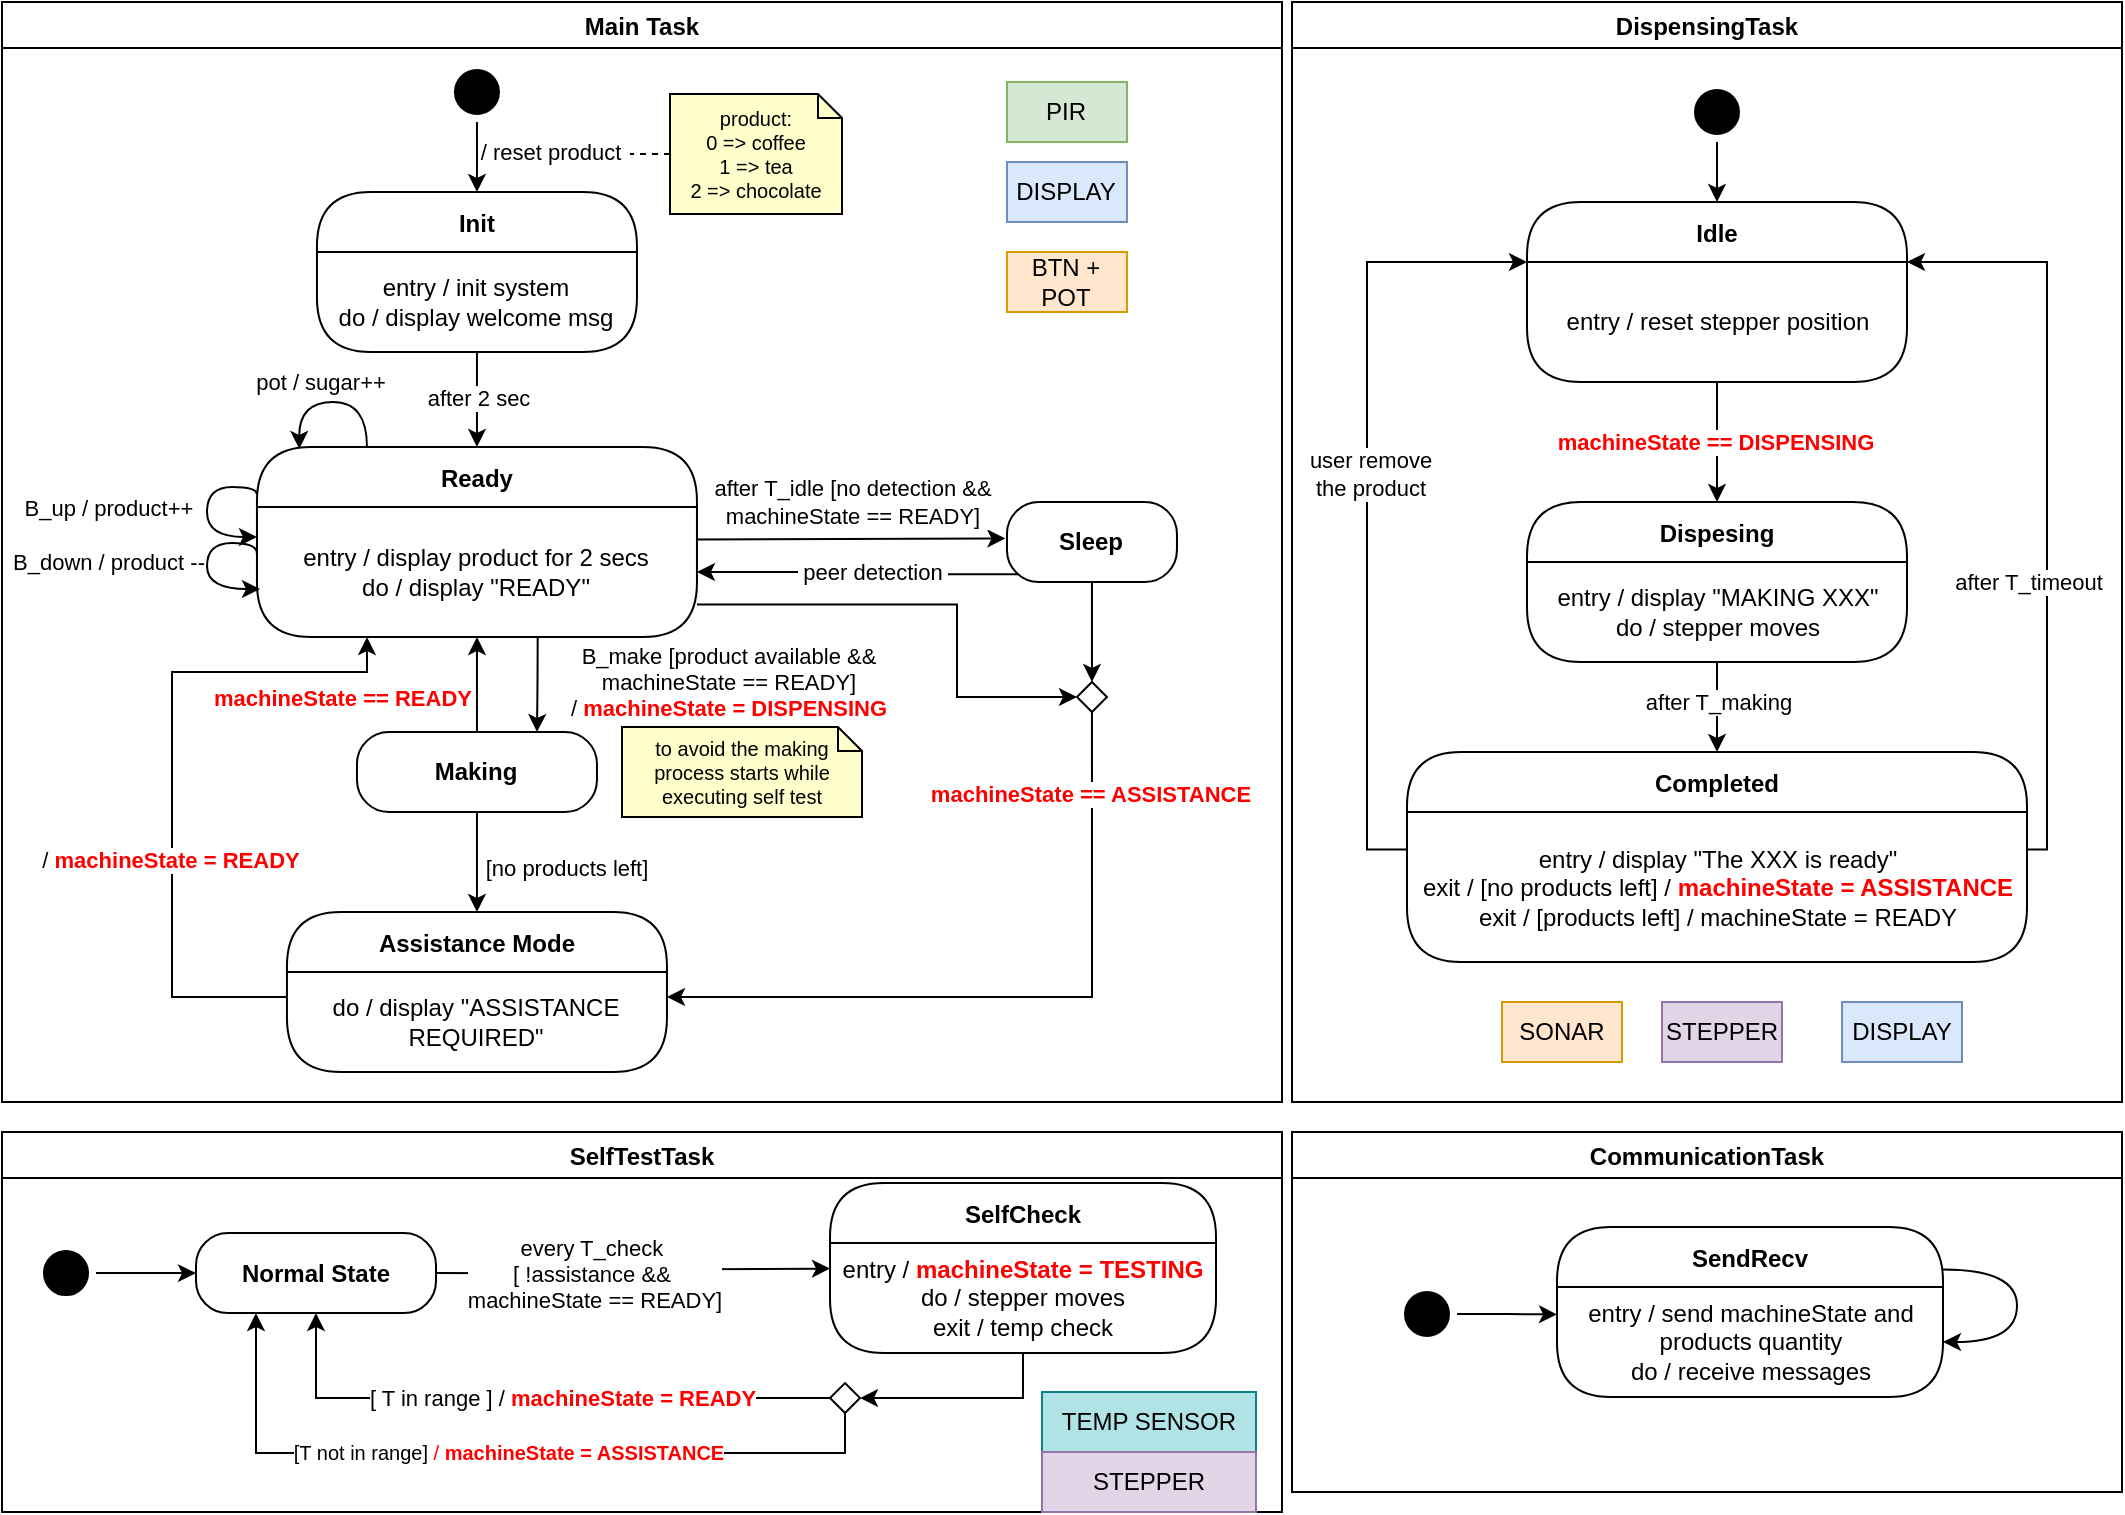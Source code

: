 <mxfile version="18.0.1" type="device" pages="2"><diagram name="Page-1" id="58cdce13-f638-feb5-8d6f-7d28b1aa9fa0"><mxGraphModel dx="1569" dy="938" grid="1" gridSize="10" guides="1" tooltips="1" connect="1" arrows="1" fold="1" page="1" pageScale="1" pageWidth="1100" pageHeight="850" background="none" math="0" shadow="0"><root><mxCell id="0"/><mxCell id="1" parent="0"/><mxCell id="rS2YGM4uDkxt2wn3iHMV-61" value="Main Task" style="swimlane;strokeColor=#000000;" parent="1" vertex="1"><mxGeometry x="30" y="55" width="640" height="550" as="geometry"><mxRectangle x="25" y="55" width="90" height="23" as="alternateBounds"/></mxGeometry></mxCell><mxCell id="rS2YGM4uDkxt2wn3iHMV-216" value="" style="ellipse;html=1;shape=startState;fillColor=#000000;strokeColor=#000000;" parent="rS2YGM4uDkxt2wn3iHMV-61" vertex="1"><mxGeometry x="222.48" y="30" width="30" height="30" as="geometry"/></mxCell><mxCell id="rS2YGM4uDkxt2wn3iHMV-217" value="Init" style="swimlane;fontStyle=1;align=center;verticalAlign=middle;childLayout=stackLayout;horizontal=1;startSize=30;horizontalStack=0;resizeParent=0;resizeLast=1;container=0;collapsible=0;rounded=1;arcSize=30;swimlaneFillColor=#FFFFFF;dropTarget=0;" parent="rS2YGM4uDkxt2wn3iHMV-61" vertex="1"><mxGeometry x="157.48" y="95" width="160" height="80" as="geometry"/></mxCell><mxCell id="rS2YGM4uDkxt2wn3iHMV-218" value="entry / init system&lt;br&gt;do / display welcome msg" style="text;html=1;align=center;verticalAlign=middle;spacingLeft=4;spacingRight=4;whiteSpace=wrap;overflow=hidden;rotatable=0;" parent="rS2YGM4uDkxt2wn3iHMV-217" vertex="1"><mxGeometry y="30" width="160" height="50" as="geometry"/></mxCell><mxCell id="rS2YGM4uDkxt2wn3iHMV-215" value="/ reset product" style="edgeStyle=orthogonalEdgeStyle;rounded=0;orthogonalLoop=1;jettySize=auto;html=1;exitX=0.5;exitY=1;exitDx=0;exitDy=0;entryX=0.5;entryY=0;entryDx=0;entryDy=0;" parent="rS2YGM4uDkxt2wn3iHMV-61" source="rS2YGM4uDkxt2wn3iHMV-216" target="rS2YGM4uDkxt2wn3iHMV-217" edge="1"><mxGeometry x="-0.143" y="37" relative="1" as="geometry"><Array as="points"><mxPoint x="237" y="75"/><mxPoint x="237" y="75"/></Array><mxPoint as="offset"/></mxGeometry></mxCell><mxCell id="rS2YGM4uDkxt2wn3iHMV-219" style="edgeStyle=orthogonalEdgeStyle;rounded=0;orthogonalLoop=1;jettySize=auto;html=1;exitX=0.5;exitY=1;exitDx=0;exitDy=0;" parent="rS2YGM4uDkxt2wn3iHMV-61" source="rS2YGM4uDkxt2wn3iHMV-218" target="rS2YGM4uDkxt2wn3iHMV-232" edge="1"><mxGeometry relative="1" as="geometry"/></mxCell><mxCell id="rS2YGM4uDkxt2wn3iHMV-220" value="after 2 sec" style="edgeLabel;html=1;align=center;verticalAlign=middle;resizable=0;points=[];" parent="rS2YGM4uDkxt2wn3iHMV-219" vertex="1" connectable="0"><mxGeometry x="-0.059" y="-2" relative="1" as="geometry"><mxPoint x="2" as="offset"/></mxGeometry></mxCell><mxCell id="rS2YGM4uDkxt2wn3iHMV-225" value="Assistance Mode" style="swimlane;fontStyle=1;align=center;verticalAlign=middle;childLayout=stackLayout;horizontal=1;startSize=30;horizontalStack=0;resizeParent=0;resizeLast=1;container=0;collapsible=0;rounded=1;arcSize=30;swimlaneFillColor=#FFFFFF;dropTarget=0;" parent="rS2YGM4uDkxt2wn3iHMV-61" vertex="1"><mxGeometry x="142.48" y="455" width="190" height="80" as="geometry"/></mxCell><mxCell id="rS2YGM4uDkxt2wn3iHMV-226" value="do / display &quot;ASSISTANCE REQUIRED&quot;" style="text;html=1;align=center;verticalAlign=middle;spacingLeft=4;spacingRight=4;whiteSpace=wrap;overflow=hidden;rotatable=0;" parent="rS2YGM4uDkxt2wn3iHMV-225" vertex="1"><mxGeometry y="30" width="190" height="50" as="geometry"/></mxCell><mxCell id="rS2YGM4uDkxt2wn3iHMV-227" style="edgeStyle=orthogonalEdgeStyle;rounded=0;orthogonalLoop=1;jettySize=auto;html=1;exitX=0;exitY=0.25;exitDx=0;exitDy=0;entryX=0.25;entryY=1;entryDx=0;entryDy=0;" parent="rS2YGM4uDkxt2wn3iHMV-61" source="rS2YGM4uDkxt2wn3iHMV-226" target="rS2YGM4uDkxt2wn3iHMV-233" edge="1"><mxGeometry relative="1" as="geometry"><mxPoint x="192.48" y="320" as="targetPoint"/><Array as="points"><mxPoint x="85" y="498"/><mxPoint x="85" y="335"/><mxPoint x="183" y="335"/></Array></mxGeometry></mxCell><mxCell id="rS2YGM4uDkxt2wn3iHMV-228" value="/&lt;font color=&quot;#ff0000&quot;&gt;&lt;b&gt;&amp;nbsp;machineState = READY&lt;/b&gt;&lt;/font&gt;" style="edgeLabel;html=1;align=center;verticalAlign=middle;resizable=0;points=[];fontColor=#000000;" parent="rS2YGM4uDkxt2wn3iHMV-227" vertex="1" connectable="0"><mxGeometry x="-0.246" y="1" relative="1" as="geometry"><mxPoint as="offset"/></mxGeometry></mxCell><mxCell id="rS2YGM4uDkxt2wn3iHMV-229" value="Making" style="rounded=1;whiteSpace=wrap;html=1;arcSize=40;fontStyle=1" parent="rS2YGM4uDkxt2wn3iHMV-61" vertex="1"><mxGeometry x="177.48" y="365" width="120" height="40" as="geometry"/></mxCell><mxCell id="rS2YGM4uDkxt2wn3iHMV-223" style="edgeStyle=orthogonalEdgeStyle;orthogonalLoop=1;jettySize=auto;html=1;entryX=0.5;entryY=0;entryDx=0;entryDy=0;rounded=0;exitX=0.5;exitY=1;exitDx=0;exitDy=0;" parent="rS2YGM4uDkxt2wn3iHMV-61" source="rS2YGM4uDkxt2wn3iHMV-229" target="rS2YGM4uDkxt2wn3iHMV-225" edge="1"><mxGeometry relative="1" as="geometry"><mxPoint x="332.48" y="395" as="sourcePoint"/></mxGeometry></mxCell><mxCell id="rS2YGM4uDkxt2wn3iHMV-224" value="[no products left]" style="edgeLabel;html=1;align=center;verticalAlign=middle;resizable=0;points=[];" parent="rS2YGM4uDkxt2wn3iHMV-223" vertex="1" connectable="0"><mxGeometry x="0.46" y="-1" relative="1" as="geometry"><mxPoint x="45" y="-9" as="offset"/></mxGeometry></mxCell><mxCell id="rS2YGM4uDkxt2wn3iHMV-230" value="PIR" style="text;html=1;strokeColor=#82b366;fillColor=#d5e8d4;align=center;verticalAlign=middle;whiteSpace=wrap;rounded=0;" parent="rS2YGM4uDkxt2wn3iHMV-61" vertex="1"><mxGeometry x="502.48" y="40" width="60" height="30" as="geometry"/></mxCell><mxCell id="rS2YGM4uDkxt2wn3iHMV-231" value="DISPLAY" style="text;html=1;strokeColor=#6c8ebf;fillColor=#dae8fc;align=center;verticalAlign=middle;whiteSpace=wrap;rounded=0;" parent="rS2YGM4uDkxt2wn3iHMV-61" vertex="1"><mxGeometry x="502.48" y="80" width="60" height="30" as="geometry"/></mxCell><mxCell id="rS2YGM4uDkxt2wn3iHMV-232" value="Ready" style="swimlane;fontStyle=1;align=center;verticalAlign=middle;childLayout=stackLayout;horizontal=1;startSize=30;horizontalStack=0;resizeParent=0;resizeLast=1;container=0;collapsible=0;rounded=1;arcSize=30;swimlaneFillColor=#FFFFFF;dropTarget=0;" parent="rS2YGM4uDkxt2wn3iHMV-61" vertex="1"><mxGeometry x="127.48" y="222.5" width="220" height="95" as="geometry"/></mxCell><mxCell id="rS2YGM4uDkxt2wn3iHMV-233" value="entry / display product for 2 secs&lt;br&gt;do / display &quot;READY&quot;" style="text;html=1;align=center;verticalAlign=middle;spacingLeft=4;spacingRight=4;whiteSpace=wrap;overflow=hidden;rotatable=0;" parent="rS2YGM4uDkxt2wn3iHMV-232" vertex="1"><mxGeometry y="30" width="220" height="65" as="geometry"/></mxCell><mxCell id="rS2YGM4uDkxt2wn3iHMV-234" style="edgeStyle=orthogonalEdgeStyle;curved=1;orthogonalLoop=1;jettySize=auto;html=1;exitX=0;exitY=0.25;exitDx=0;exitDy=0;" parent="rS2YGM4uDkxt2wn3iHMV-232" source="rS2YGM4uDkxt2wn3iHMV-232" edge="1"><mxGeometry relative="1" as="geometry"><mxPoint y="45" as="targetPoint"/><Array as="points"><mxPoint y="20"/><mxPoint x="-25" y="20"/><mxPoint x="-25" y="45"/></Array></mxGeometry></mxCell><mxCell id="rS2YGM4uDkxt2wn3iHMV-235" value="B_up / product++" style="edgeLabel;html=1;align=center;verticalAlign=middle;resizable=0;points=[];" parent="rS2YGM4uDkxt2wn3iHMV-234" vertex="1" connectable="0"><mxGeometry x="-0.022" y="1" relative="1" as="geometry"><mxPoint x="-51" y="1" as="offset"/></mxGeometry></mxCell><mxCell id="rS2YGM4uDkxt2wn3iHMV-236" style="edgeStyle=orthogonalEdgeStyle;curved=1;orthogonalLoop=1;jettySize=auto;html=1;exitX=0;exitY=0.358;exitDx=0;exitDy=0;entryX=0.007;entryY=0.635;entryDx=0;entryDy=0;entryPerimeter=0;exitPerimeter=0;" parent="rS2YGM4uDkxt2wn3iHMV-232" source="rS2YGM4uDkxt2wn3iHMV-233" target="rS2YGM4uDkxt2wn3iHMV-233" edge="1"><mxGeometry relative="1" as="geometry"><Array as="points"><mxPoint y="48"/><mxPoint x="-25" y="48"/><mxPoint x="-25" y="71"/><mxPoint x="2" y="71"/></Array></mxGeometry></mxCell><mxCell id="rS2YGM4uDkxt2wn3iHMV-237" value="B_down / product --" style="edgeLabel;html=1;align=center;verticalAlign=middle;resizable=0;points=[];" parent="rS2YGM4uDkxt2wn3iHMV-236" vertex="1" connectable="0"><mxGeometry x="0.002" y="1" relative="1" as="geometry"><mxPoint x="-51" as="offset"/></mxGeometry></mxCell><mxCell id="rS2YGM4uDkxt2wn3iHMV-238" style="edgeStyle=orthogonalEdgeStyle;curved=1;orthogonalLoop=1;jettySize=auto;html=1;exitX=0.638;exitY=1.006;exitDx=0;exitDy=0;entryX=0.75;entryY=0;entryDx=0;entryDy=0;exitPerimeter=0;" parent="rS2YGM4uDkxt2wn3iHMV-61" source="rS2YGM4uDkxt2wn3iHMV-233" target="rS2YGM4uDkxt2wn3iHMV-229" edge="1"><mxGeometry relative="1" as="geometry"><mxPoint x="212.48" y="320" as="targetPoint"/></mxGeometry></mxCell><mxCell id="rS2YGM4uDkxt2wn3iHMV-239" value="B_make [product available &amp;amp;&amp;amp; &lt;br&gt;machineState == READY] &lt;br&gt;/ &lt;font color=&quot;#ff0000&quot;&gt;&lt;b&gt;machineState = DISPENSING&lt;/b&gt;&lt;/font&gt;" style="edgeLabel;html=1;align=center;verticalAlign=middle;resizable=0;points=[];" parent="rS2YGM4uDkxt2wn3iHMV-238" vertex="1" connectable="0"><mxGeometry x="-0.324" relative="1" as="geometry"><mxPoint x="95" y="6" as="offset"/></mxGeometry></mxCell><mxCell id="rS2YGM4uDkxt2wn3iHMV-240" style="edgeStyle=orthogonalEdgeStyle;rounded=0;orthogonalLoop=1;jettySize=auto;html=1;exitX=0.5;exitY=0;exitDx=0;exitDy=0;entryX=0.5;entryY=1;entryDx=0;entryDy=0;" parent="rS2YGM4uDkxt2wn3iHMV-61" source="rS2YGM4uDkxt2wn3iHMV-229" target="rS2YGM4uDkxt2wn3iHMV-233" edge="1"><mxGeometry relative="1" as="geometry"><mxPoint x="187.48" y="265" as="targetPoint"/></mxGeometry></mxCell><mxCell id="rS2YGM4uDkxt2wn3iHMV-241" value="&lt;b&gt;machineState == READY&lt;/b&gt;" style="edgeLabel;html=1;align=center;verticalAlign=middle;resizable=0;points=[];fontColor=#FF0000;" parent="rS2YGM4uDkxt2wn3iHMV-240" vertex="1" connectable="0"><mxGeometry x="-0.108" relative="1" as="geometry"><mxPoint x="-68" y="4" as="offset"/></mxGeometry></mxCell><mxCell id="rS2YGM4uDkxt2wn3iHMV-242" style="edgeStyle=orthogonalEdgeStyle;orthogonalLoop=1;jettySize=auto;html=1;exitX=0.25;exitY=0;exitDx=0;exitDy=0;entryX=0.096;entryY=0.01;entryDx=0;entryDy=0;entryPerimeter=0;curved=1;" parent="rS2YGM4uDkxt2wn3iHMV-61" source="rS2YGM4uDkxt2wn3iHMV-232" target="rS2YGM4uDkxt2wn3iHMV-232" edge="1"><mxGeometry relative="1" as="geometry"><Array as="points"><mxPoint x="182.48" y="200"/><mxPoint x="148.48" y="200"/></Array></mxGeometry></mxCell><mxCell id="rS2YGM4uDkxt2wn3iHMV-243" value="pot / sugar++" style="edgeLabel;html=1;align=center;verticalAlign=middle;resizable=0;points=[];" parent="rS2YGM4uDkxt2wn3iHMV-242" vertex="1" connectable="0"><mxGeometry x="-0.056" relative="1" as="geometry"><mxPoint x="-9" y="-10" as="offset"/></mxGeometry></mxCell><mxCell id="rS2YGM4uDkxt2wn3iHMV-244" style="edgeStyle=orthogonalEdgeStyle;curved=1;orthogonalLoop=1;jettySize=auto;html=1;exitX=1;exitY=0.25;exitDx=0;exitDy=0;entryX=-0.009;entryY=0.455;entryDx=0;entryDy=0;entryPerimeter=0;" parent="rS2YGM4uDkxt2wn3iHMV-61" source="rS2YGM4uDkxt2wn3iHMV-233" target="rS2YGM4uDkxt2wn3iHMV-249" edge="1"><mxGeometry relative="1" as="geometry"><mxPoint x="462.48" y="215" as="targetPoint"/></mxGeometry></mxCell><mxCell id="rS2YGM4uDkxt2wn3iHMV-245" value="after T_idle [no detection &amp;amp;&amp;amp; &lt;br&gt;machineState == READY]" style="edgeLabel;html=1;align=center;verticalAlign=middle;resizable=0;points=[];" parent="rS2YGM4uDkxt2wn3iHMV-244" vertex="1" connectable="0"><mxGeometry x="-0.322" y="-1" relative="1" as="geometry"><mxPoint x="25" y="-20" as="offset"/></mxGeometry></mxCell><mxCell id="rS2YGM4uDkxt2wn3iHMV-246" style="edgeStyle=orthogonalEdgeStyle;rounded=0;orthogonalLoop=1;jettySize=auto;html=1;exitX=0.069;exitY=0.902;exitDx=0;exitDy=0;entryX=1;entryY=0.5;entryDx=0;entryDy=0;exitPerimeter=0;" parent="rS2YGM4uDkxt2wn3iHMV-61" source="rS2YGM4uDkxt2wn3iHMV-249" target="rS2YGM4uDkxt2wn3iHMV-233" edge="1"><mxGeometry relative="1" as="geometry"><mxPoint x="462.48" y="232.5" as="sourcePoint"/></mxGeometry></mxCell><mxCell id="rS2YGM4uDkxt2wn3iHMV-247" value="&amp;nbsp;peer detection&amp;nbsp;" style="edgeLabel;html=1;align=center;verticalAlign=middle;resizable=0;points=[];" parent="rS2YGM4uDkxt2wn3iHMV-246" vertex="1" connectable="0"><mxGeometry x="0.273" y="-1" relative="1" as="geometry"><mxPoint x="28" y="1" as="offset"/></mxGeometry></mxCell><mxCell id="rS2YGM4uDkxt2wn3iHMV-249" value="Sleep" style="rounded=1;whiteSpace=wrap;html=1;arcSize=40;fontStyle=1" parent="rS2YGM4uDkxt2wn3iHMV-61" vertex="1"><mxGeometry x="502.48" y="250" width="85" height="40" as="geometry"/></mxCell><mxCell id="rS2YGM4uDkxt2wn3iHMV-250" value="" style="rhombus;whiteSpace=wrap;html=1;" parent="rS2YGM4uDkxt2wn3iHMV-61" vertex="1"><mxGeometry x="537.48" y="340" width="15" height="15" as="geometry"/></mxCell><mxCell id="rS2YGM4uDkxt2wn3iHMV-221" style="edgeStyle=orthogonalEdgeStyle;rounded=0;orthogonalLoop=1;jettySize=auto;html=1;exitX=0.5;exitY=1;exitDx=0;exitDy=0;fontColor=#FF0000;entryX=1;entryY=0.25;entryDx=0;entryDy=0;" parent="rS2YGM4uDkxt2wn3iHMV-61" source="rS2YGM4uDkxt2wn3iHMV-250" target="rS2YGM4uDkxt2wn3iHMV-226" edge="1"><mxGeometry relative="1" as="geometry"><mxPoint x="540.313" y="330.0" as="targetPoint"/><mxPoint x="539.98" y="305" as="sourcePoint"/></mxGeometry></mxCell><mxCell id="rS2YGM4uDkxt2wn3iHMV-222" value="&lt;b&gt;machineState == ASSISTANCE&lt;/b&gt;" style="edgeLabel;html=1;align=center;verticalAlign=middle;resizable=0;points=[];fontColor=#FF0000;" parent="rS2YGM4uDkxt2wn3iHMV-221" vertex="1" connectable="0"><mxGeometry x="-0.769" y="-1" relative="1" as="geometry"><mxPoint as="offset"/></mxGeometry></mxCell><mxCell id="rS2YGM4uDkxt2wn3iHMV-248" style="edgeStyle=orthogonalEdgeStyle;rounded=0;orthogonalLoop=1;jettySize=auto;html=1;exitX=0.5;exitY=1;exitDx=0;exitDy=0;entryX=0.5;entryY=0;entryDx=0;entryDy=0;fontColor=#FF0000;" parent="rS2YGM4uDkxt2wn3iHMV-61" source="rS2YGM4uDkxt2wn3iHMV-249" target="rS2YGM4uDkxt2wn3iHMV-250" edge="1"><mxGeometry relative="1" as="geometry"/></mxCell><mxCell id="rS2YGM4uDkxt2wn3iHMV-251" style="edgeStyle=orthogonalEdgeStyle;rounded=0;orthogonalLoop=1;jettySize=auto;html=1;exitX=1;exitY=0.75;exitDx=0;exitDy=0;entryX=0;entryY=0.5;entryDx=0;entryDy=0;fontColor=#FF0000;" parent="rS2YGM4uDkxt2wn3iHMV-61" source="rS2YGM4uDkxt2wn3iHMV-233" target="rS2YGM4uDkxt2wn3iHMV-250" edge="1"><mxGeometry relative="1" as="geometry"><Array as="points"><mxPoint x="477.48" y="301"/><mxPoint x="477.48" y="348"/></Array></mxGeometry></mxCell><mxCell id="K13IIxCqVgx8JHF4oatT-1" value="BTN + POT" style="text;html=1;strokeColor=#d79b00;fillColor=#ffe6cc;align=center;verticalAlign=middle;whiteSpace=wrap;rounded=0;" parent="rS2YGM4uDkxt2wn3iHMV-61" vertex="1"><mxGeometry x="502.48" y="125" width="60" height="30" as="geometry"/></mxCell><mxCell id="a3aB_xROuCj9ZQ19x1Ll-8" value="&lt;span style=&quot;text-align: left;&quot;&gt;to avoid the making process starts while executing self test&lt;/span&gt;" style="shape=note;size=12;whiteSpace=wrap;html=1;fontSize=10;fillColor=#FFFFCC;strokeColor=#000000;" vertex="1" parent="rS2YGM4uDkxt2wn3iHMV-61"><mxGeometry x="310" y="362.5" width="120" height="45" as="geometry"/></mxCell><mxCell id="a3aB_xROuCj9ZQ19x1Ll-26" value="&lt;span style=&quot;text-align: left;&quot;&gt;product:&lt;br&gt;0 =&amp;gt; coffee&lt;br&gt;1 =&amp;gt; tea&lt;br&gt;2 =&amp;gt; chocolate&lt;br&gt;&lt;/span&gt;" style="shape=note;size=12;whiteSpace=wrap;html=1;fontSize=10;fillColor=#FFFFCC;strokeColor=#000000;" vertex="1" parent="rS2YGM4uDkxt2wn3iHMV-61"><mxGeometry x="334" y="46" width="86" height="60" as="geometry"/></mxCell><mxCell id="rS2YGM4uDkxt2wn3iHMV-62" value="DispensingTask" style="swimlane;strokeColor=#000000;" parent="1" vertex="1"><mxGeometry x="675" y="55" width="415" height="550" as="geometry"><mxRectangle x="675" y="55" width="130" height="23" as="alternateBounds"/></mxGeometry></mxCell><mxCell id="rS2YGM4uDkxt2wn3iHMV-267" value="STEPPER" style="text;html=1;strokeColor=#9673a6;fillColor=#e1d5e7;align=center;verticalAlign=middle;whiteSpace=wrap;rounded=0;" parent="rS2YGM4uDkxt2wn3iHMV-62" vertex="1"><mxGeometry x="185" y="500" width="60" height="30" as="geometry"/></mxCell><mxCell id="rS2YGM4uDkxt2wn3iHMV-268" value="SONAR" style="text;html=1;strokeColor=#d79b00;fillColor=#ffe6cc;align=center;verticalAlign=middle;whiteSpace=wrap;rounded=0;" parent="rS2YGM4uDkxt2wn3iHMV-62" vertex="1"><mxGeometry x="105" y="500" width="60" height="30" as="geometry"/></mxCell><mxCell id="rS2YGM4uDkxt2wn3iHMV-269" value="DISPLAY" style="text;html=1;strokeColor=#6c8ebf;fillColor=#dae8fc;align=center;verticalAlign=middle;whiteSpace=wrap;rounded=0;" parent="rS2YGM4uDkxt2wn3iHMV-62" vertex="1"><mxGeometry x="275" y="500" width="60" height="30" as="geometry"/></mxCell><mxCell id="rS2YGM4uDkxt2wn3iHMV-254" value="" style="ellipse;html=1;shape=startState;fillColor=#000000;strokeColor=#000000;" parent="rS2YGM4uDkxt2wn3iHMV-62" vertex="1"><mxGeometry x="197.5" y="40" width="30" height="30" as="geometry"/></mxCell><mxCell id="rS2YGM4uDkxt2wn3iHMV-255" value="Dispesing" style="swimlane;fontStyle=1;align=center;verticalAlign=middle;childLayout=stackLayout;horizontal=1;startSize=30;horizontalStack=0;resizeParent=0;resizeLast=1;container=0;collapsible=0;rounded=1;arcSize=30;swimlaneFillColor=#FFFFFF;dropTarget=0;" parent="rS2YGM4uDkxt2wn3iHMV-62" vertex="1"><mxGeometry x="117.5" y="250" width="190" height="80" as="geometry"/></mxCell><mxCell id="rS2YGM4uDkxt2wn3iHMV-256" value="entry / display &quot;MAKING XXX&quot;&lt;br&gt;do / stepper moves" style="text;html=1;align=center;verticalAlign=middle;spacingLeft=4;spacingRight=4;whiteSpace=wrap;overflow=hidden;rotatable=0;" parent="rS2YGM4uDkxt2wn3iHMV-255" vertex="1"><mxGeometry y="30" width="190" height="50" as="geometry"/></mxCell><mxCell id="rS2YGM4uDkxt2wn3iHMV-257" value="Completed" style="swimlane;fontStyle=1;align=center;verticalAlign=middle;childLayout=stackLayout;horizontal=1;startSize=30;horizontalStack=0;resizeParent=0;resizeLast=1;container=0;collapsible=0;rounded=1;arcSize=30;swimlaneFillColor=#FFFFFF;dropTarget=0;" parent="rS2YGM4uDkxt2wn3iHMV-62" vertex="1"><mxGeometry x="57.5" y="375" width="310" height="105" as="geometry"/></mxCell><mxCell id="rS2YGM4uDkxt2wn3iHMV-258" value="entry / display &quot;The XXX is ready&quot;&lt;br&gt;exit / [no products left] / &lt;b&gt;&lt;font color=&quot;#ff0000&quot;&gt;machineState = ASSISTANCE&lt;/font&gt;&lt;/b&gt;&lt;br&gt;exit / [products left] / machineState = READY" style="text;html=1;align=center;verticalAlign=middle;spacingLeft=4;spacingRight=4;whiteSpace=wrap;overflow=hidden;rotatable=0;" parent="rS2YGM4uDkxt2wn3iHMV-257" vertex="1"><mxGeometry y="30" width="310" height="75" as="geometry"/></mxCell><mxCell id="rS2YGM4uDkxt2wn3iHMV-259" value="&lt;font color=&quot;#000000&quot;&gt;after T_making&lt;/font&gt;" style="edgeStyle=orthogonalEdgeStyle;rounded=0;orthogonalLoop=1;jettySize=auto;html=1;exitX=0.5;exitY=1;exitDx=0;exitDy=0;entryX=0.5;entryY=0;entryDx=0;entryDy=0;fontColor=#FF0000;" parent="rS2YGM4uDkxt2wn3iHMV-62" source="rS2YGM4uDkxt2wn3iHMV-256" target="rS2YGM4uDkxt2wn3iHMV-257" edge="1"><mxGeometry x="-0.111" relative="1" as="geometry"><mxPoint as="offset"/></mxGeometry></mxCell><mxCell id="rS2YGM4uDkxt2wn3iHMV-260" style="edgeStyle=orthogonalEdgeStyle;rounded=0;orthogonalLoop=1;jettySize=auto;html=1;exitX=0;exitY=0.25;exitDx=0;exitDy=0;entryX=0;entryY=0;entryDx=0;entryDy=0;fontColor=#000000;" parent="rS2YGM4uDkxt2wn3iHMV-62" source="rS2YGM4uDkxt2wn3iHMV-258" target="rS2YGM4uDkxt2wn3iHMV-265" edge="1"><mxGeometry relative="1" as="geometry"><mxPoint x="-522.5" y="135" as="targetPoint"/><Array as="points"><mxPoint x="37.5" y="424"/><mxPoint x="37.5" y="130"/></Array></mxGeometry></mxCell><mxCell id="rS2YGM4uDkxt2wn3iHMV-261" value="user remove &lt;br&gt;the product" style="edgeLabel;html=1;align=center;verticalAlign=middle;resizable=0;points=[];fontColor=#000000;" parent="rS2YGM4uDkxt2wn3iHMV-260" vertex="1" connectable="0"><mxGeometry x="-0.234" y="-1" relative="1" as="geometry"><mxPoint y="-57" as="offset"/></mxGeometry></mxCell><mxCell id="rS2YGM4uDkxt2wn3iHMV-262" style="edgeStyle=orthogonalEdgeStyle;rounded=0;orthogonalLoop=1;jettySize=auto;html=1;exitX=1;exitY=0.25;exitDx=0;exitDy=0;entryX=1;entryY=0;entryDx=0;entryDy=0;fontColor=#000000;" parent="rS2YGM4uDkxt2wn3iHMV-62" source="rS2YGM4uDkxt2wn3iHMV-258" target="rS2YGM4uDkxt2wn3iHMV-265" edge="1"><mxGeometry relative="1" as="geometry"><mxPoint x="-402.5" y="135" as="targetPoint"/><Array as="points"><mxPoint x="377.5" y="424"/><mxPoint x="377.5" y="130"/></Array></mxGeometry></mxCell><mxCell id="rS2YGM4uDkxt2wn3iHMV-263" value="after T_timeout" style="edgeLabel;html=1;align=center;verticalAlign=middle;resizable=0;points=[];fontColor=#000000;" parent="rS2YGM4uDkxt2wn3iHMV-262" vertex="1" connectable="0"><mxGeometry x="-0.188" y="1" relative="1" as="geometry"><mxPoint x="-9" y="8" as="offset"/></mxGeometry></mxCell><mxCell id="rS2YGM4uDkxt2wn3iHMV-264" value="Idle" style="swimlane;fontStyle=1;align=center;verticalAlign=middle;childLayout=stackLayout;horizontal=1;startSize=30;horizontalStack=0;resizeParent=0;resizeLast=1;container=0;collapsible=0;rounded=1;arcSize=30;swimlaneFillColor=#FFFFFF;dropTarget=0;" parent="rS2YGM4uDkxt2wn3iHMV-62" vertex="1"><mxGeometry x="117.5" y="100" width="190" height="90" as="geometry"/></mxCell><mxCell id="rS2YGM4uDkxt2wn3iHMV-265" value="entry / reset stepper position" style="text;html=1;align=center;verticalAlign=middle;spacingLeft=4;spacingRight=4;whiteSpace=wrap;overflow=hidden;rotatable=0;" parent="rS2YGM4uDkxt2wn3iHMV-264" vertex="1"><mxGeometry y="30" width="190" height="60" as="geometry"/></mxCell><mxCell id="rS2YGM4uDkxt2wn3iHMV-253" style="edgeStyle=orthogonalEdgeStyle;rounded=0;orthogonalLoop=1;jettySize=auto;html=1;exitX=0.5;exitY=1;exitDx=0;exitDy=0;entryX=0.5;entryY=0;entryDx=0;entryDy=0;" parent="rS2YGM4uDkxt2wn3iHMV-62" source="rS2YGM4uDkxt2wn3iHMV-254" target="rS2YGM4uDkxt2wn3iHMV-264" edge="1"><mxGeometry relative="1" as="geometry"><mxPoint x="-452.5" y="35" as="targetPoint"/></mxGeometry></mxCell><mxCell id="rS2YGM4uDkxt2wn3iHMV-266" value="&lt;b&gt;&lt;font color=&quot;#ff0000&quot;&gt;machineState == DISPENSING&amp;nbsp;&lt;/font&gt;&lt;/b&gt;" style="edgeStyle=orthogonalEdgeStyle;rounded=0;orthogonalLoop=1;jettySize=auto;html=1;exitX=0.5;exitY=1;exitDx=0;exitDy=0;entryX=0.5;entryY=0;entryDx=0;entryDy=0;" parent="rS2YGM4uDkxt2wn3iHMV-62" source="rS2YGM4uDkxt2wn3iHMV-265" target="rS2YGM4uDkxt2wn3iHMV-255" edge="1"><mxGeometry relative="1" as="geometry"><mxPoint x="-462.5" y="195" as="targetPoint"/><mxPoint x="-462.5" y="155" as="sourcePoint"/><mxPoint as="offset"/></mxGeometry></mxCell><mxCell id="rS2YGM4uDkxt2wn3iHMV-89" value="SelfTestTask" style="swimlane;strokeColor=#000000;" parent="1" vertex="1"><mxGeometry x="30" y="620" width="640" height="190" as="geometry"><mxRectangle x="23" y="620" width="110" height="23" as="alternateBounds"/></mxGeometry></mxCell><mxCell id="rS2YGM4uDkxt2wn3iHMV-272" value="" style="ellipse;html=1;shape=startState;fillColor=#000000;strokeColor=#000000;" parent="rS2YGM4uDkxt2wn3iHMV-89" vertex="1"><mxGeometry x="17" y="55.56" width="30" height="30" as="geometry"/></mxCell><mxCell id="rS2YGM4uDkxt2wn3iHMV-275" value="Normal State" style="rounded=1;whiteSpace=wrap;html=1;arcSize=40;fontStyle=1" parent="rS2YGM4uDkxt2wn3iHMV-89" vertex="1"><mxGeometry x="97" y="50.56" width="120" height="40" as="geometry"/></mxCell><mxCell id="rS2YGM4uDkxt2wn3iHMV-270" style="edgeStyle=orthogonalEdgeStyle;rounded=0;orthogonalLoop=1;jettySize=auto;html=1;exitX=1;exitY=0.5;exitDx=0;exitDy=0;entryX=0;entryY=0.5;entryDx=0;entryDy=0;fontColor=#FF0000;" parent="rS2YGM4uDkxt2wn3iHMV-89" source="rS2YGM4uDkxt2wn3iHMV-272" target="rS2YGM4uDkxt2wn3iHMV-275" edge="1"><mxGeometry relative="1" as="geometry"/></mxCell><mxCell id="rS2YGM4uDkxt2wn3iHMV-273" style="edgeStyle=orthogonalEdgeStyle;rounded=0;orthogonalLoop=1;jettySize=auto;html=1;exitX=1;exitY=0.5;exitDx=0;exitDy=0;entryX=0;entryY=0.25;entryDx=0;entryDy=0;fontColor=#FF0000;" parent="rS2YGM4uDkxt2wn3iHMV-89" source="rS2YGM4uDkxt2wn3iHMV-275" edge="1"><mxGeometry relative="1" as="geometry"><mxPoint x="414" y="68.28" as="targetPoint"/></mxGeometry></mxCell><mxCell id="rS2YGM4uDkxt2wn3iHMV-274" value="&lt;font color=&quot;#000000&quot;&gt;every T_check&amp;nbsp;&lt;br&gt;[ !assistance &amp;amp;&amp;amp;&amp;nbsp;&lt;br&gt;machineState == READY]&lt;br&gt;&lt;/font&gt;" style="edgeLabel;html=1;align=center;verticalAlign=middle;resizable=0;points=[];fontColor=#FF0000;" parent="rS2YGM4uDkxt2wn3iHMV-273" vertex="1" connectable="0"><mxGeometry x="-0.302" y="3" relative="1" as="geometry"><mxPoint x="9" y="3" as="offset"/></mxGeometry></mxCell><mxCell id="rS2YGM4uDkxt2wn3iHMV-278" value="SelfCheck" style="swimlane;fontStyle=1;align=center;verticalAlign=middle;childLayout=stackLayout;horizontal=1;startSize=30;horizontalStack=0;resizeParent=0;resizeLast=1;container=0;collapsible=0;rounded=1;arcSize=30;swimlaneFillColor=#FFFFFF;dropTarget=0;" parent="rS2YGM4uDkxt2wn3iHMV-89" vertex="1"><mxGeometry x="414" y="25.52" width="193" height="85.04" as="geometry"/></mxCell><mxCell id="rS2YGM4uDkxt2wn3iHMV-279" value="entry / &lt;b&gt;&lt;font color=&quot;#ff0000&quot;&gt;machineState = TESTING&lt;/font&gt;&lt;/b&gt;&lt;br&gt;do / stepper moves&lt;br&gt;exit / temp check" style="text;html=1;align=center;verticalAlign=middle;spacingLeft=4;spacingRight=4;whiteSpace=wrap;overflow=hidden;rotatable=0;" parent="rS2YGM4uDkxt2wn3iHMV-278" vertex="1"><mxGeometry y="30" width="193" height="55.04" as="geometry"/></mxCell><mxCell id="rS2YGM4uDkxt2wn3iHMV-281" value="" style="edgeStyle=orthogonalEdgeStyle;rounded=0;orthogonalLoop=1;jettySize=auto;html=1;exitX=0.5;exitY=1;exitDx=0;exitDy=0;fontColor=#000000;entryX=1;entryY=0.5;entryDx=0;entryDy=0;" parent="rS2YGM4uDkxt2wn3iHMV-89" source="rS2YGM4uDkxt2wn3iHMV-279" target="a3aB_xROuCj9ZQ19x1Ll-17" edge="1"><mxGeometry x="-0.154" y="3" relative="1" as="geometry"><mxPoint x="514" y="185.52" as="targetPoint"/><mxPoint as="offset"/></mxGeometry></mxCell><mxCell id="a3aB_xROuCj9ZQ19x1Ll-18" style="edgeStyle=orthogonalEdgeStyle;rounded=0;orthogonalLoop=1;jettySize=auto;html=1;exitX=0;exitY=0.5;exitDx=0;exitDy=0;entryX=0.5;entryY=1;entryDx=0;entryDy=0;fontSize=10;fontColor=#FF0000;endArrow=classic;endFill=1;" edge="1" parent="rS2YGM4uDkxt2wn3iHMV-89" source="a3aB_xROuCj9ZQ19x1Ll-17" target="rS2YGM4uDkxt2wn3iHMV-275"><mxGeometry relative="1" as="geometry"/></mxCell><mxCell id="a3aB_xROuCj9ZQ19x1Ll-21" value="&lt;span style=&quot;font-size: 11px;&quot;&gt;&lt;font color=&quot;#000000&quot;&gt;[ T in range ] /&lt;/font&gt;&lt;b style=&quot;&quot;&gt;&lt;font color=&quot;#000000&quot;&gt;&amp;nbsp;&lt;/font&gt;machineState = READY&lt;/b&gt;&lt;/span&gt;" style="edgeLabel;html=1;align=center;verticalAlign=middle;resizable=0;points=[];fontSize=10;fontColor=#FF0000;" vertex="1" connectable="0" parent="a3aB_xROuCj9ZQ19x1Ll-18"><mxGeometry x="-0.349" y="1" relative="1" as="geometry"><mxPoint x="-37" y="-1" as="offset"/></mxGeometry></mxCell><mxCell id="a3aB_xROuCj9ZQ19x1Ll-20" style="edgeStyle=orthogonalEdgeStyle;rounded=0;orthogonalLoop=1;jettySize=auto;html=1;exitX=0.5;exitY=1;exitDx=0;exitDy=0;entryX=0.25;entryY=1;entryDx=0;entryDy=0;fontSize=10;fontColor=#FF0000;endArrow=classic;endFill=1;" edge="1" parent="rS2YGM4uDkxt2wn3iHMV-89" source="a3aB_xROuCj9ZQ19x1Ll-17" target="rS2YGM4uDkxt2wn3iHMV-275"><mxGeometry relative="1" as="geometry"/></mxCell><mxCell id="a3aB_xROuCj9ZQ19x1Ll-24" value="&lt;font color=&quot;#000000&quot;&gt;[T not in range]&lt;/font&gt; / &lt;b&gt;machineState = ASSISTANCE&lt;/b&gt;" style="edgeLabel;html=1;align=center;verticalAlign=middle;resizable=0;points=[];fontSize=10;fontColor=#FF0000;" vertex="1" connectable="0" parent="a3aB_xROuCj9ZQ19x1Ll-20"><mxGeometry x="-0.014" y="1" relative="1" as="geometry"><mxPoint x="1" y="-2" as="offset"/></mxGeometry></mxCell><mxCell id="a3aB_xROuCj9ZQ19x1Ll-17" value="" style="rhombus;whiteSpace=wrap;html=1;" vertex="1" parent="rS2YGM4uDkxt2wn3iHMV-89"><mxGeometry x="414" y="125.52" width="15" height="15" as="geometry"/></mxCell><mxCell id="a3aB_xROuCj9ZQ19x1Ll-37" value="TEMP SENSOR" style="text;html=1;align=center;verticalAlign=middle;whiteSpace=wrap;rounded=0;fillColor=#b0e3e6;strokeColor=#0e8088;" vertex="1" parent="rS2YGM4uDkxt2wn3iHMV-89"><mxGeometry x="520" y="130" width="107" height="30" as="geometry"/></mxCell><mxCell id="a3aB_xROuCj9ZQ19x1Ll-36" value="STEPPER" style="text;html=1;strokeColor=#9673a6;fillColor=#e1d5e7;align=center;verticalAlign=middle;whiteSpace=wrap;rounded=0;" vertex="1" parent="rS2YGM4uDkxt2wn3iHMV-89"><mxGeometry x="520" y="160" width="107" height="30" as="geometry"/></mxCell><mxCell id="a3aB_xROuCj9ZQ19x1Ll-25" style="edgeStyle=orthogonalEdgeStyle;rounded=0;orthogonalLoop=1;jettySize=auto;html=1;exitX=0;exitY=0.5;exitDx=0;exitDy=0;exitPerimeter=0;fontSize=10;fontColor=#000000;endArrow=none;endFill=0;dashed=1;" edge="1" parent="1" source="a3aB_xROuCj9ZQ19x1Ll-26"><mxGeometry relative="1" as="geometry"><mxPoint x="344" y="131" as="targetPoint"/><mxPoint x="364" y="131" as="sourcePoint"/></mxGeometry></mxCell><mxCell id="a3aB_xROuCj9ZQ19x1Ll-27" value="CommunicationTask" style="swimlane;strokeColor=#000000;" vertex="1" parent="1"><mxGeometry x="675" y="620" width="415" height="180" as="geometry"><mxRectangle x="23" y="620" width="110" height="23" as="alternateBounds"/></mxGeometry></mxCell><mxCell id="a3aB_xROuCj9ZQ19x1Ll-28" value="" style="ellipse;html=1;shape=startState;fillColor=#000000;strokeColor=#000000;" vertex="1" parent="a3aB_xROuCj9ZQ19x1Ll-27"><mxGeometry x="52.5" y="76.0" width="30" height="30" as="geometry"/></mxCell><mxCell id="a3aB_xROuCj9ZQ19x1Ll-31" style="edgeStyle=orthogonalEdgeStyle;rounded=0;orthogonalLoop=1;jettySize=auto;html=1;exitX=1;exitY=0.5;exitDx=0;exitDy=0;entryX=0;entryY=0.25;entryDx=0;entryDy=0;fontColor=#FF0000;" edge="1" parent="a3aB_xROuCj9ZQ19x1Ll-27" source="a3aB_xROuCj9ZQ19x1Ll-28" target="a3aB_xROuCj9ZQ19x1Ll-34"><mxGeometry relative="1" as="geometry"><mxPoint x="361.5" y="87.72" as="targetPoint"/><mxPoint x="164.5" y="90.0" as="sourcePoint"/></mxGeometry></mxCell><mxCell id="a3aB_xROuCj9ZQ19x1Ll-33" value="SendRecv" style="swimlane;fontStyle=1;align=center;verticalAlign=middle;childLayout=stackLayout;horizontal=1;startSize=30;horizontalStack=0;resizeParent=0;resizeLast=1;container=0;collapsible=0;rounded=1;arcSize=30;swimlaneFillColor=#FFFFFF;dropTarget=0;" vertex="1" parent="a3aB_xROuCj9ZQ19x1Ll-27"><mxGeometry x="132.5" y="47.48" width="193" height="85.04" as="geometry"/></mxCell><mxCell id="a3aB_xROuCj9ZQ19x1Ll-34" value="entry / send machineState and products quantity&lt;br&gt;do / receive messages" style="text;html=1;align=center;verticalAlign=middle;spacingLeft=4;spacingRight=4;whiteSpace=wrap;overflow=hidden;rotatable=0;" vertex="1" parent="a3aB_xROuCj9ZQ19x1Ll-33"><mxGeometry y="30" width="193" height="55.04" as="geometry"/></mxCell><mxCell id="a3aB_xROuCj9ZQ19x1Ll-44" style="edgeStyle=orthogonalEdgeStyle;curved=1;orthogonalLoop=1;jettySize=auto;html=1;exitX=1;exitY=0.25;exitDx=0;exitDy=0;entryX=1;entryY=0.5;entryDx=0;entryDy=0;" edge="1" parent="a3aB_xROuCj9ZQ19x1Ll-33" source="a3aB_xROuCj9ZQ19x1Ll-33" target="a3aB_xROuCj9ZQ19x1Ll-34"><mxGeometry relative="1" as="geometry"><mxPoint x="315.01" y="50" as="targetPoint"/><Array as="points"><mxPoint x="230" y="21"/><mxPoint x="230" y="57"/></Array><mxPoint x="315.01" y="28.75" as="sourcePoint"/></mxGeometry></mxCell></root></mxGraphModel></diagram><diagram id="eV7ZU5VoeU4Tb0laby0s" name="Page-2"><mxGraphModel dx="1426" dy="852" grid="1" gridSize="10" guides="1" tooltips="1" connect="1" arrows="1" fold="1" page="1" pageScale="1" pageWidth="1169" pageHeight="827" math="0" shadow="0"><root><mxCell id="0"/><mxCell id="1" parent="0"/><mxCell id="lropWU-scGo_gDZ2R8AY-13" value="" style="shape=folder;fontStyle=1;spacingTop=10;tabWidth=80;tabHeight=20;tabPosition=left;html=1;fillColor=none;strokeColor=default;" parent="1" vertex="1"><mxGeometry x="660" y="117" width="450" height="500" as="geometry"/></mxCell><mxCell id="qqsAdRNy_HXb9k9-Ooy5-1" value="«interface»&lt;br&gt;&lt;b&gt;Display&lt;/b&gt;" style="html=1;" parent="1" vertex="1"><mxGeometry x="100" y="140" width="120" height="50" as="geometry"/></mxCell><mxCell id="qqsAdRNy_HXb9k9-Ooy5-2" value="«interface»&lt;br&gt;&lt;b&gt;Button&lt;/b&gt;" style="html=1;" parent="1" vertex="1"><mxGeometry x="100" y="210" width="120" height="50" as="geometry"/></mxCell><mxCell id="qqsAdRNy_HXb9k9-Ooy5-3" value="«interface»&lt;br&gt;&lt;b&gt;TemperatureSensor&lt;/b&gt;" style="html=1;" parent="1" vertex="1"><mxGeometry x="100" y="342" width="120" height="50" as="geometry"/></mxCell><mxCell id="qqsAdRNy_HXb9k9-Ooy5-4" value="«interface»&lt;br&gt;&lt;b&gt;StepperMotor&lt;/b&gt;" style="html=1;" parent="1" vertex="1"><mxGeometry x="100" y="403.5" width="120" height="50" as="geometry"/></mxCell><mxCell id="qqsAdRNy_HXb9k9-Ooy5-5" value="«interface»&lt;br&gt;&lt;b&gt;Potentiometer&lt;/b&gt;" style="html=1;" parent="1" vertex="1"><mxGeometry x="100" y="277" width="120" height="50" as="geometry"/></mxCell><mxCell id="qqsAdRNy_HXb9k9-Ooy5-6" value="«interface»&lt;br&gt;&lt;b&gt;SonarSensor&lt;/b&gt;" style="html=1;" parent="1" vertex="1"><mxGeometry x="100" y="470" width="120" height="50" as="geometry"/></mxCell><mxCell id="qqsAdRNy_HXb9k9-Ooy5-7" value="«interface»&lt;br&gt;&lt;b&gt;PeerSensor&lt;/b&gt;" style="html=1;" parent="1" vertex="1"><mxGeometry x="100" y="531" width="120" height="50" as="geometry"/></mxCell><mxCell id="qqsAdRNy_HXb9k9-Ooy5-8" value="&lt;p style=&quot;margin: 0px ; margin-top: 4px ; text-align: center&quot;&gt;&lt;i&gt;&amp;lt;&amp;lt;Interface&amp;gt;&amp;gt;&lt;/i&gt;&lt;br&gt;&lt;b&gt;Machine&lt;/b&gt;&lt;/p&gt;&lt;hr size=&quot;1&quot;&gt;&lt;p style=&quot;margin: 0px ; margin-left: 4px&quot;&gt;- products: list&amp;lt;Product*&amp;gt;&lt;/p&gt;&lt;p style=&quot;margin: 0px ; margin-left: 4px&quot;&gt;- currentSelectedProduct: Product*&lt;/p&gt;&lt;p style=&quot;margin: 0px ; margin-left: 4px&quot;&gt;- currentSugarLevel: int&lt;/p&gt;&lt;p style=&quot;margin: 0px ; margin-left: 4px&quot;&gt;- state: MachineStatus&lt;/p&gt;&lt;hr size=&quot;1&quot;&gt;&lt;p style=&quot;margin: 0px ; margin-left: 4px&quot;&gt;+ selectNextProduct()&lt;br&gt;&lt;/p&gt;&lt;p style=&quot;margin: 0px ; margin-left: 4px&quot;&gt;+ selectPreviousProduct()&lt;/p&gt;&lt;p style=&quot;margin: 0px ; margin-left: 4px&quot;&gt;+ addSugarLevel()&lt;/p&gt;&lt;p style=&quot;margin: 0px ; margin-left: 4px&quot;&gt;+ decreaseSugarLevel()&lt;/p&gt;&lt;p style=&quot;margin: 0px ; margin-left: 4px&quot;&gt;+ isDispensing(): bool&lt;/p&gt;&lt;p style=&quot;margin: 0px ; margin-left: 4px&quot;&gt;+ isAvailable(): bool&lt;/p&gt;&lt;p style=&quot;margin: 0px ; margin-left: 4px&quot;&gt;&lt;font color=&quot;#ff0000&quot;&gt;+ getCurrentStatus: MachineStatus&lt;/font&gt;&lt;/p&gt;&lt;p style=&quot;margin: 0px ; margin-left: 4px&quot;&gt;&lt;font color=&quot;#ff0000&quot;&gt;+ setCurrentStatus(status: MachineStatus)&lt;/font&gt;&lt;/p&gt;" style="verticalAlign=top;align=left;overflow=fill;fontSize=12;fontFamily=Helvetica;html=1;" parent="1" vertex="1"><mxGeometry x="680" y="365" width="240" height="235" as="geometry"/></mxCell><mxCell id="qqsAdRNy_HXb9k9-Ooy5-10" value="&lt;p style=&quot;margin: 0px ; margin-top: 4px ; text-align: center&quot;&gt;&lt;i&gt;&amp;lt;&amp;lt;enum&amp;gt;&amp;gt;&lt;/i&gt;&lt;br&gt;&lt;b&gt;MachineStatus&lt;/b&gt;&lt;/p&gt;&lt;hr size=&quot;1&quot;&gt;&lt;p style=&quot;margin: 0px ; margin-left: 4px&quot;&gt;+ READY&lt;/p&gt;&lt;p style=&quot;margin: 0px ; margin-left: 4px&quot;&gt;+ DISPENSING&lt;/p&gt;&lt;p style=&quot;margin: 0px ; margin-left: 4px&quot;&gt;+ ASSISTENCE&lt;/p&gt;" style="verticalAlign=top;align=left;overflow=fill;fontSize=12;fontFamily=Helvetica;html=1;" parent="1" vertex="1"><mxGeometry x="980" y="432.5" width="110" height="100" as="geometry"/></mxCell><mxCell id="lropWU-scGo_gDZ2R8AY-1" value="" style="endArrow=diamondThin;endFill=1;endSize=24;html=1;rounded=0;entryX=1;entryY=0.5;entryDx=0;entryDy=0;exitX=0;exitY=0.5;exitDx=0;exitDy=0;startArrow=classic;startFill=1;" parent="1" source="qqsAdRNy_HXb9k9-Ooy5-10" target="qqsAdRNy_HXb9k9-Ooy5-8" edge="1"><mxGeometry width="160" relative="1" as="geometry"><mxPoint x="760" y="393" as="sourcePoint"/><mxPoint x="860" y="363" as="targetPoint"/></mxGeometry></mxCell><mxCell id="lropWU-scGo_gDZ2R8AY-3" value="" style="shape=folder;fontStyle=1;spacingTop=10;tabWidth=80;tabHeight=20;tabPosition=left;html=1;fillColor=none;" parent="1" vertex="1"><mxGeometry x="50" y="100" width="220" height="500" as="geometry"/></mxCell><mxCell id="lropWU-scGo_gDZ2R8AY-4" value="boundary" style="text;html=1;strokeColor=none;fillColor=none;align=center;verticalAlign=middle;whiteSpace=wrap;rounded=0;" parent="1" vertex="1"><mxGeometry x="50" y="100" width="80" height="20" as="geometry"/></mxCell><mxCell id="lropWU-scGo_gDZ2R8AY-15" value="&lt;p style=&quot;margin: 0px ; margin-top: 4px ; text-align: center&quot;&gt;&lt;i&gt;&amp;lt;&amp;lt;Interface&amp;gt;&amp;gt;&lt;/i&gt;&lt;br&gt;&lt;b&gt;Product&lt;/b&gt;&lt;/p&gt;&lt;hr size=&quot;1&quot;&gt;&lt;p style=&quot;margin: 0px ; margin-left: 4px&quot;&gt;- name: String&lt;/p&gt;&lt;p style=&quot;margin: 0px ; margin-left: 4px&quot;&gt;- quantity: int&lt;/p&gt;&lt;hr size=&quot;1&quot;&gt;&lt;p style=&quot;margin: 0px ; margin-left: 4px&quot;&gt;+ getLeftQuantity(): int&lt;/p&gt;&lt;p style=&quot;margin: 0px ; margin-left: 4px&quot;&gt;+ isAvailable(): bool&lt;/p&gt;&lt;p style=&quot;margin: 0px ; margin-left: 4px&quot;&gt;+ toString: String&lt;/p&gt;" style="verticalAlign=top;align=left;overflow=fill;fontSize=12;fontFamily=Helvetica;html=1;" parent="1" vertex="1"><mxGeometry x="680" y="150" width="240" height="143" as="geometry"/></mxCell><mxCell id="lropWU-scGo_gDZ2R8AY-19" value="" style="endArrow=diamondThin;endFill=1;endSize=24;html=1;rounded=0;entryX=0.5;entryY=0;entryDx=0;entryDy=0;exitX=0.5;exitY=1;exitDx=0;exitDy=0;startArrow=classic;startFill=1;" parent="1" source="lropWU-scGo_gDZ2R8AY-15" target="qqsAdRNy_HXb9k9-Ooy5-8" edge="1"><mxGeometry width="160" relative="1" as="geometry"><mxPoint x="990" y="475.0" as="sourcePoint"/><mxPoint x="930.0" y="475.0" as="targetPoint"/></mxGeometry></mxCell><mxCell id="lropWU-scGo_gDZ2R8AY-20" value="model" style="text;html=1;strokeColor=none;fillColor=none;align=center;verticalAlign=middle;whiteSpace=wrap;rounded=0;" parent="1" vertex="1"><mxGeometry x="660" y="117" width="80" height="20" as="geometry"/></mxCell></root></mxGraphModel></diagram></mxfile>